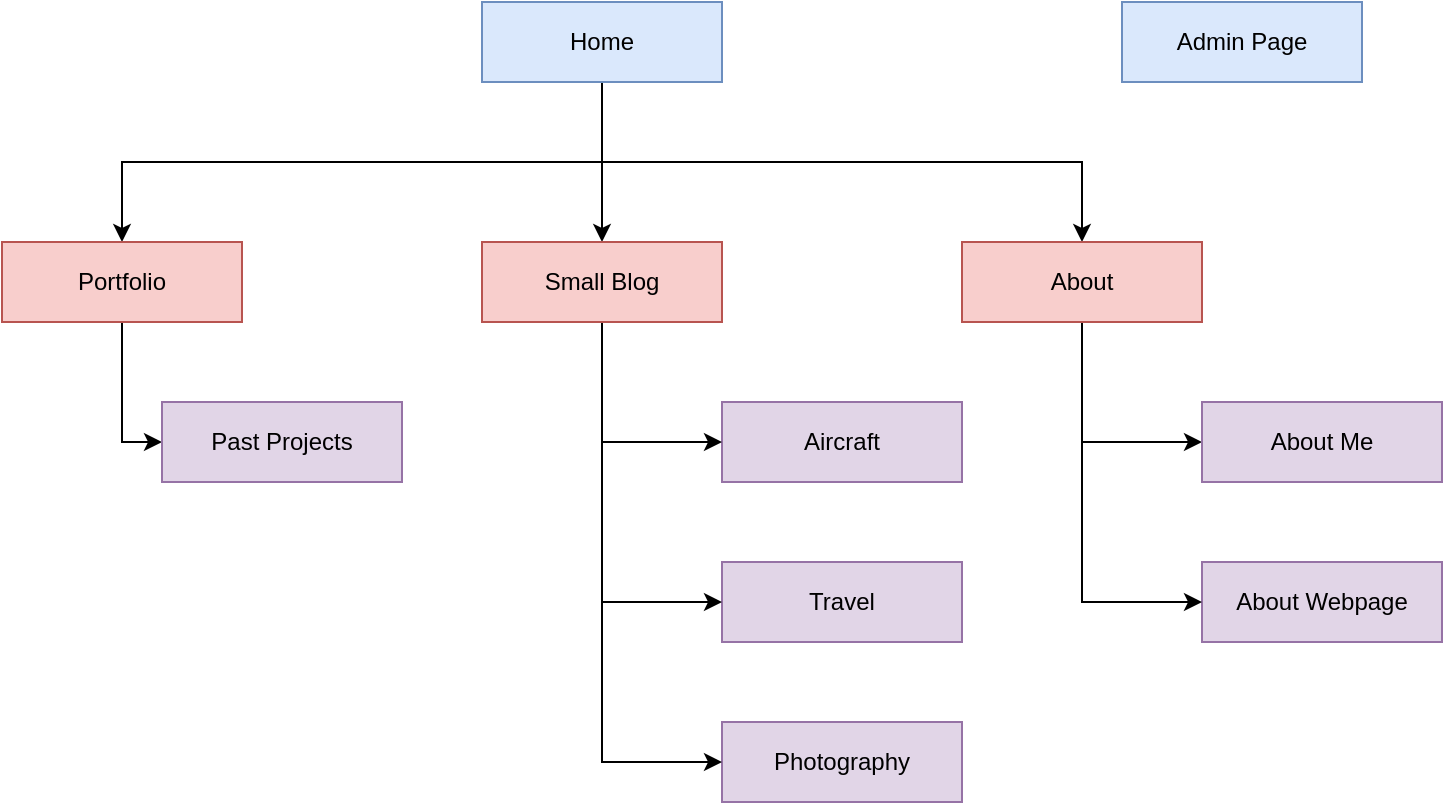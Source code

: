 <mxfile version="13.0.3" type="device"><diagram id="WH7C9UWk2uZ30tbF0Iny" name="Page-1"><mxGraphModel dx="1086" dy="806" grid="1" gridSize="10" guides="1" tooltips="1" connect="1" arrows="1" fold="1" page="1" pageScale="1" pageWidth="850" pageHeight="1100" math="0" shadow="0"><root><mxCell id="0"/><mxCell id="1" parent="0"/><mxCell id="eDwh-OyyRNAWO08b8d9x-12" value="" style="edgeStyle=orthogonalEdgeStyle;rounded=0;orthogonalLoop=1;jettySize=auto;html=1;" parent="1" source="eDwh-OyyRNAWO08b8d9x-1" target="eDwh-OyyRNAWO08b8d9x-10" edge="1"><mxGeometry relative="1" as="geometry"/></mxCell><mxCell id="eDwh-OyyRNAWO08b8d9x-13" style="edgeStyle=orthogonalEdgeStyle;rounded=0;orthogonalLoop=1;jettySize=auto;html=1;exitX=0.5;exitY=1;exitDx=0;exitDy=0;entryX=0.5;entryY=0;entryDx=0;entryDy=0;" parent="1" source="eDwh-OyyRNAWO08b8d9x-1" target="eDwh-OyyRNAWO08b8d9x-3" edge="1"><mxGeometry relative="1" as="geometry"/></mxCell><mxCell id="eDwh-OyyRNAWO08b8d9x-14" style="edgeStyle=orthogonalEdgeStyle;rounded=0;orthogonalLoop=1;jettySize=auto;html=1;exitX=0.5;exitY=1;exitDx=0;exitDy=0;entryX=0.5;entryY=0;entryDx=0;entryDy=0;" parent="1" source="eDwh-OyyRNAWO08b8d9x-1" target="eDwh-OyyRNAWO08b8d9x-8" edge="1"><mxGeometry relative="1" as="geometry"/></mxCell><mxCell id="eDwh-OyyRNAWO08b8d9x-1" value="Home" style="rounded=0;whiteSpace=wrap;html=1;fillColor=#dae8fc;strokeColor=#6c8ebf;" parent="1" vertex="1"><mxGeometry x="320" y="40" width="120" height="40" as="geometry"/></mxCell><mxCell id="gBZHIsZWYjhNR5Nrxg07-2" style="edgeStyle=orthogonalEdgeStyle;rounded=0;orthogonalLoop=1;jettySize=auto;html=1;exitX=0.5;exitY=1;exitDx=0;exitDy=0;entryX=0;entryY=0.5;entryDx=0;entryDy=0;" edge="1" parent="1" source="eDwh-OyyRNAWO08b8d9x-3" target="gBZHIsZWYjhNR5Nrxg07-1"><mxGeometry relative="1" as="geometry"/></mxCell><mxCell id="eDwh-OyyRNAWO08b8d9x-3" value="Portfolio" style="rounded=0;whiteSpace=wrap;html=1;fillColor=#f8cecc;strokeColor=#b85450;" parent="1" vertex="1"><mxGeometry x="80" y="160" width="120" height="40" as="geometry"/></mxCell><mxCell id="eDwh-OyyRNAWO08b8d9x-4" value="About Webpage" style="rounded=0;whiteSpace=wrap;html=1;fillColor=#e1d5e7;strokeColor=#9673a6;" parent="1" vertex="1"><mxGeometry x="680" y="320" width="120" height="40" as="geometry"/></mxCell><mxCell id="eDwh-OyyRNAWO08b8d9x-5" value="Aircraft" style="rounded=0;whiteSpace=wrap;html=1;fillColor=#e1d5e7;strokeColor=#9673a6;" parent="1" vertex="1"><mxGeometry x="440" y="240" width="120" height="40" as="geometry"/></mxCell><mxCell id="eDwh-OyyRNAWO08b8d9x-6" value="Travel" style="rounded=0;whiteSpace=wrap;html=1;fillColor=#e1d5e7;strokeColor=#9673a6;" parent="1" vertex="1"><mxGeometry x="440" y="320" width="120" height="40" as="geometry"/></mxCell><mxCell id="eDwh-OyyRNAWO08b8d9x-7" value="Photography" style="rounded=0;whiteSpace=wrap;html=1;fillColor=#e1d5e7;strokeColor=#9673a6;" parent="1" vertex="1"><mxGeometry x="440" y="400" width="120" height="40" as="geometry"/></mxCell><mxCell id="eDwh-OyyRNAWO08b8d9x-18" style="edgeStyle=orthogonalEdgeStyle;rounded=0;orthogonalLoop=1;jettySize=auto;html=1;exitX=0.5;exitY=1;exitDx=0;exitDy=0;entryX=0;entryY=0.5;entryDx=0;entryDy=0;" parent="1" source="eDwh-OyyRNAWO08b8d9x-8" target="eDwh-OyyRNAWO08b8d9x-9" edge="1"><mxGeometry relative="1" as="geometry"/></mxCell><mxCell id="eDwh-OyyRNAWO08b8d9x-19" style="edgeStyle=orthogonalEdgeStyle;rounded=0;orthogonalLoop=1;jettySize=auto;html=1;exitX=0.5;exitY=1;exitDx=0;exitDy=0;entryX=0;entryY=0.5;entryDx=0;entryDy=0;" parent="1" source="eDwh-OyyRNAWO08b8d9x-8" target="eDwh-OyyRNAWO08b8d9x-4" edge="1"><mxGeometry relative="1" as="geometry"/></mxCell><mxCell id="eDwh-OyyRNAWO08b8d9x-8" value="About" style="rounded=0;whiteSpace=wrap;html=1;fillColor=#f8cecc;strokeColor=#b85450;" parent="1" vertex="1"><mxGeometry x="560" y="160" width="120" height="40" as="geometry"/></mxCell><mxCell id="eDwh-OyyRNAWO08b8d9x-9" value="About Me" style="rounded=0;whiteSpace=wrap;html=1;fillColor=#e1d5e7;strokeColor=#9673a6;" parent="1" vertex="1"><mxGeometry x="680" y="240" width="120" height="40" as="geometry"/></mxCell><mxCell id="eDwh-OyyRNAWO08b8d9x-15" style="edgeStyle=orthogonalEdgeStyle;rounded=0;orthogonalLoop=1;jettySize=auto;html=1;exitX=0.5;exitY=1;exitDx=0;exitDy=0;entryX=0;entryY=0.5;entryDx=0;entryDy=0;" parent="1" source="eDwh-OyyRNAWO08b8d9x-10" target="eDwh-OyyRNAWO08b8d9x-5" edge="1"><mxGeometry relative="1" as="geometry"/></mxCell><mxCell id="eDwh-OyyRNAWO08b8d9x-16" style="edgeStyle=orthogonalEdgeStyle;rounded=0;orthogonalLoop=1;jettySize=auto;html=1;exitX=0.5;exitY=1;exitDx=0;exitDy=0;entryX=0;entryY=0.5;entryDx=0;entryDy=0;" parent="1" source="eDwh-OyyRNAWO08b8d9x-10" target="eDwh-OyyRNAWO08b8d9x-6" edge="1"><mxGeometry relative="1" as="geometry"/></mxCell><mxCell id="eDwh-OyyRNAWO08b8d9x-17" style="edgeStyle=orthogonalEdgeStyle;rounded=0;orthogonalLoop=1;jettySize=auto;html=1;exitX=0.5;exitY=1;exitDx=0;exitDy=0;entryX=0;entryY=0.5;entryDx=0;entryDy=0;" parent="1" source="eDwh-OyyRNAWO08b8d9x-10" target="eDwh-OyyRNAWO08b8d9x-7" edge="1"><mxGeometry relative="1" as="geometry"/></mxCell><mxCell id="eDwh-OyyRNAWO08b8d9x-10" value="Small Blog" style="rounded=0;whiteSpace=wrap;html=1;fillColor=#f8cecc;strokeColor=#b85450;" parent="1" vertex="1"><mxGeometry x="320" y="160" width="120" height="40" as="geometry"/></mxCell><mxCell id="eDwh-OyyRNAWO08b8d9x-11" value="Admin Page" style="rounded=0;whiteSpace=wrap;html=1;fillColor=#dae8fc;strokeColor=#6c8ebf;" parent="1" vertex="1"><mxGeometry x="640" y="40" width="120" height="40" as="geometry"/></mxCell><mxCell id="gBZHIsZWYjhNR5Nrxg07-1" value="Past Projects" style="rounded=0;whiteSpace=wrap;html=1;fillColor=#e1d5e7;strokeColor=#9673a6;" vertex="1" parent="1"><mxGeometry x="160" y="240" width="120" height="40" as="geometry"/></mxCell></root></mxGraphModel></diagram></mxfile>
